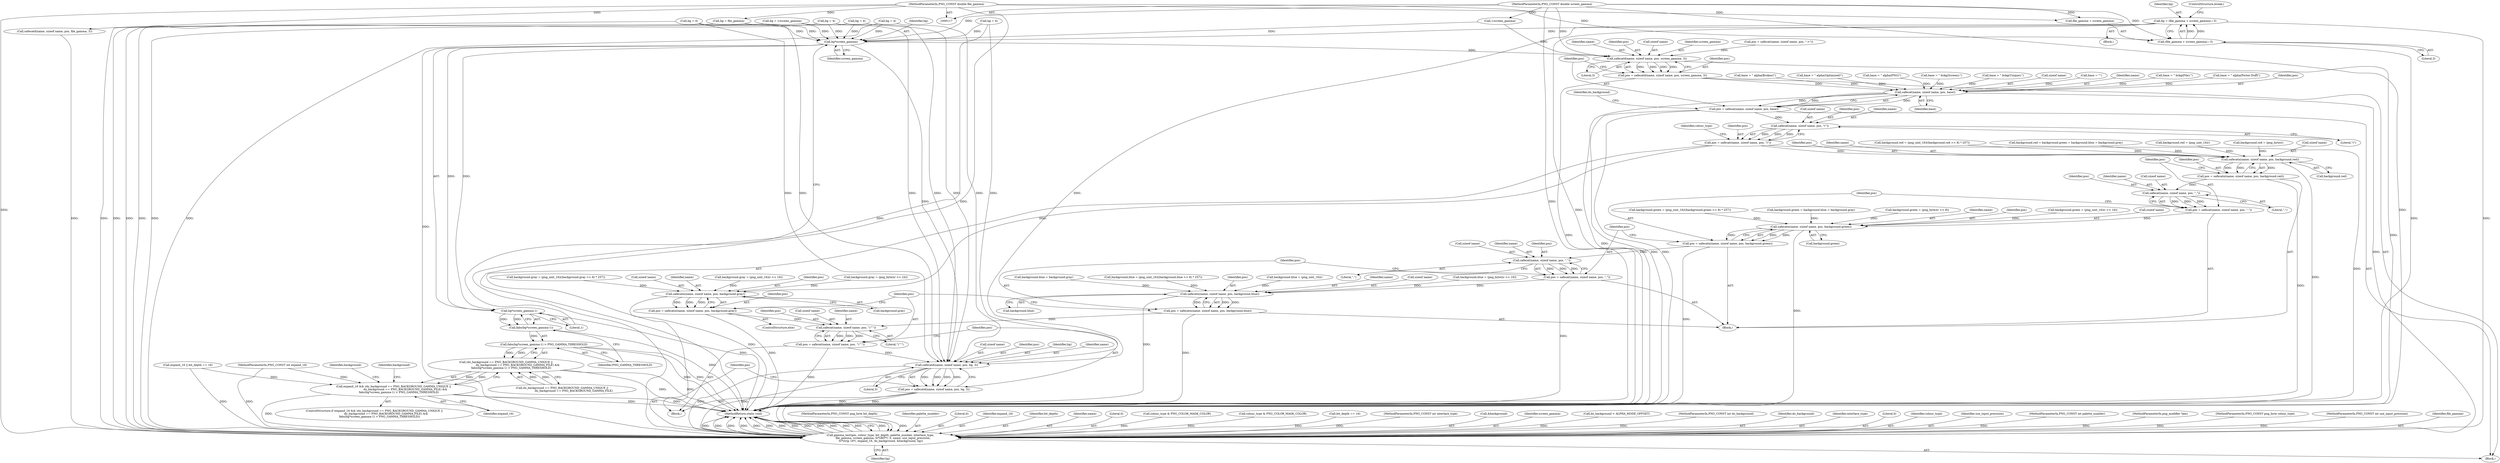 digraph "1_Android_9d4853418ab2f754c2b63e091c29c5529b8b86ca_44@integer" {
"1000170" [label="(Call,bg = (file_gamma + screen_gamma) / 3)"];
"1000172" [label="(Call,(file_gamma + screen_gamma) / 3)"];
"1000123" [label="(MethodParameterIn,PNG_CONST double file_gamma)"];
"1000124" [label="(MethodParameterIn,PNG_CONST double screen_gamma)"];
"1000270" [label="(Call,bg*screen_gamma)"];
"1000269" [label="(Call,bg*screen_gamma-1)"];
"1000268" [label="(Call,fabs(bg*screen_gamma-1))"];
"1000267" [label="(Call,fabs(bg*screen_gamma-1) > PNG_GAMMA_THRESHOLD)"];
"1000259" [label="(Call,(do_background == PNG_BACKGROUND_GAMMA_UNIQUE ||\n                           do_background == PNG_BACKGROUND_GAMMA_FILE) &&\n            fabs(bg*screen_gamma-1) > PNG_GAMMA_THRESHOLD)"];
"1000257" [label="(Call,expand_16 && (do_background == PNG_BACKGROUND_GAMMA_UNIQUE ||\n                           do_background == PNG_BACKGROUND_GAMMA_FILE) &&\n            fabs(bg*screen_gamma-1) > PNG_GAMMA_THRESHOLD)"];
"1000528" [label="(Call,gamma_test(pm, colour_type, bit_depth, palette_number, interlace_type,\n      file_gamma, screen_gamma, 0/*sBIT*/, 0, name, use_input_precision,\n 0/*strip 16*/, expand_16, do_background, &background, bg))"];
"1000421" [label="(Call,safecatd(name, sizeof name, pos, screen_gamma, 3))"];
"1000419" [label="(Call,pos = safecatd(name, sizeof name, pos, screen_gamma, 3))"];
"1000430" [label="(Call,safecat(name, sizeof name, pos, base))"];
"1000428" [label="(Call,pos = safecat(name, sizeof name, pos, base))"];
"1000443" [label="(Call,safecat(name, sizeof name, pos, \"(\"))"];
"1000441" [label="(Call,pos = safecat(name, sizeof name, pos, \"(\"))"];
"1000456" [label="(Call,safecatn(name, sizeof name, pos, background.red))"];
"1000454" [label="(Call,pos = safecatn(name, sizeof name, pos, background.red))"];
"1000466" [label="(Call,safecat(name, sizeof name, pos, \",\"))"];
"1000464" [label="(Call,pos = safecat(name, sizeof name, pos, \",\"))"];
"1000474" [label="(Call,safecatn(name, sizeof name, pos, background.green))"];
"1000472" [label="(Call,pos = safecatn(name, sizeof name, pos, background.green))"];
"1000484" [label="(Call,safecat(name, sizeof name, pos, \",\"))"];
"1000482" [label="(Call,pos = safecat(name, sizeof name, pos, \",\"))"];
"1000492" [label="(Call,safecatn(name, sizeof name, pos, background.blue))"];
"1000490" [label="(Call,pos = safecatn(name, sizeof name, pos, background.blue))"];
"1000513" [label="(Call,safecat(name, sizeof name, pos, \")^\"))"];
"1000511" [label="(Call,pos = safecat(name, sizeof name, pos, \")^\"))"];
"1000521" [label="(Call,safecatd(name, sizeof name, pos, bg, 3))"];
"1000519" [label="(Call,pos = safecatd(name, sizeof name, pos, bg, 3))"];
"1000503" [label="(Call,safecatn(name, sizeof name, pos, background.gray))"];
"1000501" [label="(Call,pos = safecatn(name, sizeof name, pos, background.gray))"];
"1000432" [label="(Call,sizeof name)"];
"1000120" [label="(MethodParameterIn,PNG_CONST png_byte bit_depth)"];
"1000422" [label="(Identifier,name)"];
"1000419" [label="(Call,pos = safecatd(name, sizeof name, pos, screen_gamma, 3))"];
"1000490" [label="(Call,pos = safecatn(name, sizeof name, pos, background.blue))"];
"1000171" [label="(Identifier,bg)"];
"1000141" [label="(Call,base = \"\")"];
"1000162" [label="(Call,bg = file_gamma)"];
"1000491" [label="(Identifier,pos)"];
"1000387" [label="(Call,background.blue = background.gray)"];
"1000518" [label="(Literal,\")^\")"];
"1000440" [label="(Block,)"];
"1000152" [label="(Call,bg = 1/screen_gamma)"];
"1000302" [label="(Call,background.blue = (png_uint_16)((background.blue >> 8) * 257))"];
"1000532" [label="(Identifier,palette_number)"];
"1000269" [label="(Call,bg*screen_gamma-1)"];
"1000479" [label="(Call,background.green)"];
"1000448" [label="(Literal,\"(\")"];
"1000537" [label="(Literal,0)"];
"1000541" [label="(Identifier,expand_16)"];
"1000139" [label="(Block,)"];
"1000431" [label="(Identifier,name)"];
"1000159" [label="(Call,base = \" bckg(File):\")"];
"1000272" [label="(Identifier,screen_gamma)"];
"1000528" [label="(Call,gamma_test(pm, colour_type, bit_depth, palette_number, interlace_type,\n      file_gamma, screen_gamma, 0/*sBIT*/, 0, name, use_input_precision,\n 0/*strip 16*/, expand_16, do_background, &background, bg))"];
"1000507" [label="(Identifier,pos)"];
"1000531" [label="(Identifier,bit_depth)"];
"1000461" [label="(Call,background.red)"];
"1000260" [label="(Call,do_background == PNG_BACKGROUND_GAMMA_UNIQUE ||\n                           do_background == PNG_BACKGROUND_GAMMA_FILE)"];
"1000523" [label="(Call,sizeof name)"];
"1000454" [label="(Call,pos = safecatn(name, sizeof name, pos, background.red))"];
"1000221" [label="(Call,background.red = (png_uint_16)r)"];
"1000187" [label="(Call,base = \" alpha(Porter-Duff)\")"];
"1000267" [label="(Call,fabs(bg*screen_gamma-1) > PNG_GAMMA_THRESHOLD)"];
"1000341" [label="(Call,background.green = (png_byte)(r >> 8))"];
"1000486" [label="(Call,sizeof name)"];
"1000517" [label="(Identifier,pos)"];
"1000545" [label="(Identifier,bg)"];
"1000434" [label="(Identifier,pos)"];
"1000538" [label="(Identifier,name)"];
"1000475" [label="(Identifier,name)"];
"1000471" [label="(Literal,\",\")"];
"1000527" [label="(Literal,3)"];
"1000154" [label="(Call,1/screen_gamma)"];
"1000172" [label="(Call,(file_gamma + screen_gamma) / 3)"];
"1000427" [label="(Literal,3)"];
"1000203" [label="(Call,base = \" alpha(Broken)\")"];
"1000274" [label="(Identifier,PNG_GAMMA_THRESHOLD)"];
"1000508" [label="(Call,background.gray)"];
"1000124" [label="(MethodParameterIn,PNG_CONST double screen_gamma)"];
"1000176" [label="(Literal,3)"];
"1000258" [label="(Identifier,expand_16)"];
"1000478" [label="(Identifier,pos)"];
"1000273" [label="(Literal,1)"];
"1000536" [label="(Literal,0)"];
"1000268" [label="(Call,fabs(bg*screen_gamma-1))"];
"1000375" [label="(Call,colour_type & PNG_COLOR_MASK_COLOR)"];
"1000198" [label="(Call,bg = 4)"];
"1000450" [label="(Call,colour_type & PNG_COLOR_MASK_COLOR)"];
"1000213" [label="(Call,bit_depth == 16)"];
"1000435" [label="(Identifier,base)"];
"1000122" [label="(MethodParameterIn,PNG_CONST int interlace_type)"];
"1000525" [label="(Identifier,pos)"];
"1000127" [label="(MethodParameterIn,PNG_CONST int expand_16)"];
"1000474" [label="(Call,safecatn(name, sizeof name, pos, background.green))"];
"1000543" [label="(Call,&background)"];
"1000513" [label="(Call,safecat(name, sizeof name, pos, \")^\"))"];
"1000529" [label="(Identifier,pm)"];
"1000270" [label="(Call,bg*screen_gamma)"];
"1000228" [label="(Call,background.green = (png_uint_16)(r >> 16))"];
"1000535" [label="(Identifier,screen_gamma)"];
"1000170" [label="(Call,bg = (file_gamma + screen_gamma) / 3)"];
"1000464" [label="(Call,pos = safecat(name, sizeof name, pos, \",\"))"];
"1000485" [label="(Identifier,name)"];
"1000521" [label="(Call,safecatd(name, sizeof name, pos, bg, 3))"];
"1000526" [label="(Identifier,bg)"];
"1000496" [label="(Identifier,pos)"];
"1000520" [label="(Identifier,pos)"];
"1000546" [label="(MethodReturn,static void)"];
"1000359" [label="(Call,background.gray = (png_byte)(r >> 24))"];
"1000522" [label="(Identifier,name)"];
"1000173" [label="(Call,file_gamma + screen_gamma)"];
"1000128" [label="(Block,)"];
"1000437" [label="(Call,do_background < ALPHA_MODE_OFFSET)"];
"1000473" [label="(Identifier,pos)"];
"1000511" [label="(Call,pos = safecat(name, sizeof name, pos, \")^\"))"];
"1000470" [label="(Identifier,pos)"];
"1000428" [label="(Call,pos = safecat(name, sizeof name, pos, base))"];
"1000259" [label="(Call,(do_background == PNG_BACKGROUND_GAMMA_UNIQUE ||\n                           do_background == PNG_BACKGROUND_GAMMA_FILE) &&\n            fabs(bg*screen_gamma-1) > PNG_GAMMA_THRESHOLD)"];
"1000315" [label="(Call,background.gray = (png_uint_16)((background.gray >> 8) * 257))"];
"1000240" [label="(Call,background.blue = (png_uint_16)r)"];
"1000505" [label="(Call,sizeof name)"];
"1000515" [label="(Call,sizeof name)"];
"1000502" [label="(Identifier,pos)"];
"1000425" [label="(Identifier,pos)"];
"1000514" [label="(Identifier,name)"];
"1000423" [label="(Call,sizeof name)"];
"1000334" [label="(Call,background.red = (png_byte)r)"];
"1000144" [label="(Call,bg = 4)"];
"1000447" [label="(Identifier,pos)"];
"1000489" [label="(Literal,\",\")"];
"1000488" [label="(Identifier,pos)"];
"1000472" [label="(Call,pos = safecatn(name, sizeof name, pos, background.green))"];
"1000476" [label="(Call,sizeof name)"];
"1000458" [label="(Call,sizeof name)"];
"1000421" [label="(Call,safecatd(name, sizeof name, pos, screen_gamma, 3))"];
"1000289" [label="(Call,background.green = (png_uint_16)((background.green >> 8) * 257))"];
"1000460" [label="(Identifier,pos)"];
"1000126" [label="(MethodParameterIn,PNG_CONST int do_background)"];
"1000482" [label="(Call,pos = safecat(name, sizeof name, pos, \",\"))"];
"1000430" [label="(Call,safecat(name, sizeof name, pos, base))"];
"1000504" [label="(Identifier,name)"];
"1000466" [label="(Call,safecat(name, sizeof name, pos, \",\"))"];
"1000443" [label="(Call,safecat(name, sizeof name, pos, \"(\"))"];
"1000451" [label="(Identifier,colour_type)"];
"1000370" [label="(Identifier,background)"];
"1000383" [label="(Call,background.green = background.blue = background.gray)"];
"1000542" [label="(Identifier,do_background)"];
"1000177" [label="(ControlStructure,break;)"];
"1000492" [label="(Call,safecatn(name, sizeof name, pos, background.blue))"];
"1000195" [label="(Call,base = \" alpha(Optimized)\")"];
"1000438" [label="(Identifier,do_background)"];
"1000512" [label="(Identifier,pos)"];
"1000182" [label="(Call,bg = 4)"];
"1000257" [label="(Call,expand_16 && (do_background == PNG_BACKGROUND_GAMMA_UNIQUE ||\n                           do_background == PNG_BACKGROUND_GAMMA_FILE) &&\n            fabs(bg*screen_gamma-1) > PNG_GAMMA_THRESHOLD)"];
"1000533" [label="(Identifier,interlace_type)"];
"1000453" [label="(Block,)"];
"1000493" [label="(Identifier,name)"];
"1000429" [label="(Identifier,pos)"];
"1000444" [label="(Identifier,name)"];
"1000497" [label="(Call,background.blue)"];
"1000457" [label="(Identifier,name)"];
"1000278" [label="(Identifier,background)"];
"1000123" [label="(MethodParameterIn,PNG_CONST double file_gamma)"];
"1000540" [label="(Literal,0)"];
"1000179" [label="(Call,base = \" alpha(PNG)\")"];
"1000256" [label="(ControlStructure,if (expand_16 && (do_background == PNG_BACKGROUND_GAMMA_UNIQUE ||\n                           do_background == PNG_BACKGROUND_GAMMA_FILE) &&\n            fabs(bg*screen_gamma-1) > PNG_GAMMA_THRESHOLD))"];
"1000271" [label="(Identifier,bg)"];
"1000445" [label="(Call,sizeof name)"];
"1000455" [label="(Identifier,pos)"];
"1000206" [label="(Call,bg = 4)"];
"1000530" [label="(Identifier,colour_type)"];
"1000456" [label="(Call,safecatn(name, sizeof name, pos, background.red))"];
"1000539" [label="(Identifier,use_input_precision)"];
"1000465" [label="(Identifier,pos)"];
"1000404" [label="(Call,safecatd(name, sizeof name, pos, file_gamma, 3))"];
"1000149" [label="(Call,base = \" bckg(Screen):\")"];
"1000121" [label="(MethodParameterIn,PNG_CONST int palette_number)"];
"1000211" [label="(Call,expand_16 || bit_depth == 16)"];
"1000467" [label="(Identifier,name)"];
"1000167" [label="(Call,base = \" bckg(Unique):\")"];
"1000494" [label="(Call,sizeof name)"];
"1000483" [label="(Identifier,pos)"];
"1000500" [label="(ControlStructure,else)"];
"1000519" [label="(Call,pos = safecatd(name, sizeof name, pos, bg, 3))"];
"1000442" [label="(Identifier,pos)"];
"1000276" [label="(Call,background.red = (png_uint_16)((background.red >> 8) * 257))"];
"1000118" [label="(MethodParameterIn,png_modifier *pm)"];
"1000119" [label="(MethodParameterIn,PNG_CONST png_byte colour_type)"];
"1000125" [label="(MethodParameterIn,PNG_CONST int use_input_precision)"];
"1000441" [label="(Call,pos = safecat(name, sizeof name, pos, \"(\"))"];
"1000190" [label="(Call,bg = 4)"];
"1000534" [label="(Identifier,file_gamma)"];
"1000350" [label="(Call,background.blue = (png_byte)(r >> 16))"];
"1000503" [label="(Call,safecatn(name, sizeof name, pos, background.gray))"];
"1000379" [label="(Call,background.red = background.green = background.blue = background.gray)"];
"1000484" [label="(Call,safecat(name, sizeof name, pos, \",\"))"];
"1000247" [label="(Call,background.gray = (png_uint_16)(r >> 16))"];
"1000468" [label="(Call,sizeof name)"];
"1000426" [label="(Identifier,screen_gamma)"];
"1000501" [label="(Call,pos = safecatn(name, sizeof name, pos, background.gray))"];
"1000420" [label="(Identifier,pos)"];
"1000411" [label="(Call,pos = safecat(name, sizeof name, pos, \"->\"))"];
"1000170" -> "1000139"  [label="AST: "];
"1000170" -> "1000172"  [label="CFG: "];
"1000171" -> "1000170"  [label="AST: "];
"1000172" -> "1000170"  [label="AST: "];
"1000177" -> "1000170"  [label="CFG: "];
"1000170" -> "1000546"  [label="DDG: "];
"1000172" -> "1000170"  [label="DDG: "];
"1000172" -> "1000170"  [label="DDG: "];
"1000170" -> "1000270"  [label="DDG: "];
"1000170" -> "1000521"  [label="DDG: "];
"1000170" -> "1000528"  [label="DDG: "];
"1000172" -> "1000176"  [label="CFG: "];
"1000173" -> "1000172"  [label="AST: "];
"1000176" -> "1000172"  [label="AST: "];
"1000172" -> "1000546"  [label="DDG: "];
"1000123" -> "1000172"  [label="DDG: "];
"1000124" -> "1000172"  [label="DDG: "];
"1000123" -> "1000117"  [label="AST: "];
"1000123" -> "1000546"  [label="DDG: "];
"1000123" -> "1000162"  [label="DDG: "];
"1000123" -> "1000173"  [label="DDG: "];
"1000123" -> "1000404"  [label="DDG: "];
"1000123" -> "1000528"  [label="DDG: "];
"1000124" -> "1000117"  [label="AST: "];
"1000124" -> "1000546"  [label="DDG: "];
"1000124" -> "1000154"  [label="DDG: "];
"1000124" -> "1000173"  [label="DDG: "];
"1000124" -> "1000270"  [label="DDG: "];
"1000124" -> "1000421"  [label="DDG: "];
"1000124" -> "1000528"  [label="DDG: "];
"1000270" -> "1000269"  [label="AST: "];
"1000270" -> "1000272"  [label="CFG: "];
"1000271" -> "1000270"  [label="AST: "];
"1000272" -> "1000270"  [label="AST: "];
"1000273" -> "1000270"  [label="CFG: "];
"1000270" -> "1000269"  [label="DDG: "];
"1000270" -> "1000269"  [label="DDG: "];
"1000190" -> "1000270"  [label="DDG: "];
"1000198" -> "1000270"  [label="DDG: "];
"1000162" -> "1000270"  [label="DDG: "];
"1000182" -> "1000270"  [label="DDG: "];
"1000206" -> "1000270"  [label="DDG: "];
"1000152" -> "1000270"  [label="DDG: "];
"1000144" -> "1000270"  [label="DDG: "];
"1000154" -> "1000270"  [label="DDG: "];
"1000270" -> "1000421"  [label="DDG: "];
"1000270" -> "1000521"  [label="DDG: "];
"1000270" -> "1000528"  [label="DDG: "];
"1000269" -> "1000268"  [label="AST: "];
"1000269" -> "1000273"  [label="CFG: "];
"1000273" -> "1000269"  [label="AST: "];
"1000268" -> "1000269"  [label="CFG: "];
"1000269" -> "1000546"  [label="DDG: "];
"1000269" -> "1000268"  [label="DDG: "];
"1000269" -> "1000268"  [label="DDG: "];
"1000268" -> "1000267"  [label="AST: "];
"1000274" -> "1000268"  [label="CFG: "];
"1000268" -> "1000546"  [label="DDG: "];
"1000268" -> "1000267"  [label="DDG: "];
"1000267" -> "1000259"  [label="AST: "];
"1000267" -> "1000274"  [label="CFG: "];
"1000274" -> "1000267"  [label="AST: "];
"1000259" -> "1000267"  [label="CFG: "];
"1000267" -> "1000546"  [label="DDG: "];
"1000267" -> "1000546"  [label="DDG: "];
"1000267" -> "1000259"  [label="DDG: "];
"1000267" -> "1000259"  [label="DDG: "];
"1000259" -> "1000257"  [label="AST: "];
"1000259" -> "1000260"  [label="CFG: "];
"1000260" -> "1000259"  [label="AST: "];
"1000257" -> "1000259"  [label="CFG: "];
"1000259" -> "1000546"  [label="DDG: "];
"1000259" -> "1000546"  [label="DDG: "];
"1000259" -> "1000257"  [label="DDG: "];
"1000259" -> "1000257"  [label="DDG: "];
"1000260" -> "1000259"  [label="DDG: "];
"1000260" -> "1000259"  [label="DDG: "];
"1000257" -> "1000256"  [label="AST: "];
"1000257" -> "1000258"  [label="CFG: "];
"1000258" -> "1000257"  [label="AST: "];
"1000278" -> "1000257"  [label="CFG: "];
"1000370" -> "1000257"  [label="CFG: "];
"1000257" -> "1000546"  [label="DDG: "];
"1000257" -> "1000546"  [label="DDG: "];
"1000211" -> "1000257"  [label="DDG: "];
"1000127" -> "1000257"  [label="DDG: "];
"1000257" -> "1000528"  [label="DDG: "];
"1000528" -> "1000128"  [label="AST: "];
"1000528" -> "1000545"  [label="CFG: "];
"1000529" -> "1000528"  [label="AST: "];
"1000530" -> "1000528"  [label="AST: "];
"1000531" -> "1000528"  [label="AST: "];
"1000532" -> "1000528"  [label="AST: "];
"1000533" -> "1000528"  [label="AST: "];
"1000534" -> "1000528"  [label="AST: "];
"1000535" -> "1000528"  [label="AST: "];
"1000536" -> "1000528"  [label="AST: "];
"1000537" -> "1000528"  [label="AST: "];
"1000538" -> "1000528"  [label="AST: "];
"1000539" -> "1000528"  [label="AST: "];
"1000540" -> "1000528"  [label="AST: "];
"1000541" -> "1000528"  [label="AST: "];
"1000542" -> "1000528"  [label="AST: "];
"1000543" -> "1000528"  [label="AST: "];
"1000545" -> "1000528"  [label="AST: "];
"1000546" -> "1000528"  [label="CFG: "];
"1000528" -> "1000546"  [label="DDG: "];
"1000528" -> "1000546"  [label="DDG: "];
"1000528" -> "1000546"  [label="DDG: "];
"1000528" -> "1000546"  [label="DDG: "];
"1000528" -> "1000546"  [label="DDG: "];
"1000528" -> "1000546"  [label="DDG: "];
"1000528" -> "1000546"  [label="DDG: "];
"1000528" -> "1000546"  [label="DDG: "];
"1000528" -> "1000546"  [label="DDG: "];
"1000528" -> "1000546"  [label="DDG: "];
"1000528" -> "1000546"  [label="DDG: "];
"1000528" -> "1000546"  [label="DDG: "];
"1000528" -> "1000546"  [label="DDG: "];
"1000528" -> "1000546"  [label="DDG: "];
"1000118" -> "1000528"  [label="DDG: "];
"1000375" -> "1000528"  [label="DDG: "];
"1000450" -> "1000528"  [label="DDG: "];
"1000119" -> "1000528"  [label="DDG: "];
"1000213" -> "1000528"  [label="DDG: "];
"1000120" -> "1000528"  [label="DDG: "];
"1000121" -> "1000528"  [label="DDG: "];
"1000122" -> "1000528"  [label="DDG: "];
"1000404" -> "1000528"  [label="DDG: "];
"1000421" -> "1000528"  [label="DDG: "];
"1000521" -> "1000528"  [label="DDG: "];
"1000521" -> "1000528"  [label="DDG: "];
"1000430" -> "1000528"  [label="DDG: "];
"1000125" -> "1000528"  [label="DDG: "];
"1000211" -> "1000528"  [label="DDG: "];
"1000127" -> "1000528"  [label="DDG: "];
"1000437" -> "1000528"  [label="DDG: "];
"1000126" -> "1000528"  [label="DDG: "];
"1000190" -> "1000528"  [label="DDG: "];
"1000198" -> "1000528"  [label="DDG: "];
"1000162" -> "1000528"  [label="DDG: "];
"1000206" -> "1000528"  [label="DDG: "];
"1000152" -> "1000528"  [label="DDG: "];
"1000144" -> "1000528"  [label="DDG: "];
"1000182" -> "1000528"  [label="DDG: "];
"1000421" -> "1000419"  [label="AST: "];
"1000421" -> "1000427"  [label="CFG: "];
"1000422" -> "1000421"  [label="AST: "];
"1000423" -> "1000421"  [label="AST: "];
"1000425" -> "1000421"  [label="AST: "];
"1000426" -> "1000421"  [label="AST: "];
"1000427" -> "1000421"  [label="AST: "];
"1000419" -> "1000421"  [label="CFG: "];
"1000421" -> "1000419"  [label="DDG: "];
"1000421" -> "1000419"  [label="DDG: "];
"1000421" -> "1000419"  [label="DDG: "];
"1000421" -> "1000419"  [label="DDG: "];
"1000411" -> "1000421"  [label="DDG: "];
"1000154" -> "1000421"  [label="DDG: "];
"1000419" -> "1000128"  [label="AST: "];
"1000420" -> "1000419"  [label="AST: "];
"1000429" -> "1000419"  [label="CFG: "];
"1000419" -> "1000546"  [label="DDG: "];
"1000419" -> "1000430"  [label="DDG: "];
"1000430" -> "1000428"  [label="AST: "];
"1000430" -> "1000435"  [label="CFG: "];
"1000431" -> "1000430"  [label="AST: "];
"1000432" -> "1000430"  [label="AST: "];
"1000434" -> "1000430"  [label="AST: "];
"1000435" -> "1000430"  [label="AST: "];
"1000428" -> "1000430"  [label="CFG: "];
"1000430" -> "1000546"  [label="DDG: "];
"1000430" -> "1000428"  [label="DDG: "];
"1000430" -> "1000428"  [label="DDG: "];
"1000430" -> "1000428"  [label="DDG: "];
"1000187" -> "1000430"  [label="DDG: "];
"1000167" -> "1000430"  [label="DDG: "];
"1000141" -> "1000430"  [label="DDG: "];
"1000159" -> "1000430"  [label="DDG: "];
"1000179" -> "1000430"  [label="DDG: "];
"1000149" -> "1000430"  [label="DDG: "];
"1000195" -> "1000430"  [label="DDG: "];
"1000203" -> "1000430"  [label="DDG: "];
"1000428" -> "1000128"  [label="AST: "];
"1000429" -> "1000428"  [label="AST: "];
"1000438" -> "1000428"  [label="CFG: "];
"1000428" -> "1000546"  [label="DDG: "];
"1000428" -> "1000546"  [label="DDG: "];
"1000428" -> "1000443"  [label="DDG: "];
"1000443" -> "1000441"  [label="AST: "];
"1000443" -> "1000448"  [label="CFG: "];
"1000444" -> "1000443"  [label="AST: "];
"1000445" -> "1000443"  [label="AST: "];
"1000447" -> "1000443"  [label="AST: "];
"1000448" -> "1000443"  [label="AST: "];
"1000441" -> "1000443"  [label="CFG: "];
"1000443" -> "1000441"  [label="DDG: "];
"1000443" -> "1000441"  [label="DDG: "];
"1000443" -> "1000441"  [label="DDG: "];
"1000441" -> "1000440"  [label="AST: "];
"1000442" -> "1000441"  [label="AST: "];
"1000451" -> "1000441"  [label="CFG: "];
"1000441" -> "1000546"  [label="DDG: "];
"1000441" -> "1000456"  [label="DDG: "];
"1000441" -> "1000503"  [label="DDG: "];
"1000456" -> "1000454"  [label="AST: "];
"1000456" -> "1000461"  [label="CFG: "];
"1000457" -> "1000456"  [label="AST: "];
"1000458" -> "1000456"  [label="AST: "];
"1000460" -> "1000456"  [label="AST: "];
"1000461" -> "1000456"  [label="AST: "];
"1000454" -> "1000456"  [label="CFG: "];
"1000456" -> "1000546"  [label="DDG: "];
"1000456" -> "1000454"  [label="DDG: "];
"1000456" -> "1000454"  [label="DDG: "];
"1000456" -> "1000454"  [label="DDG: "];
"1000379" -> "1000456"  [label="DDG: "];
"1000221" -> "1000456"  [label="DDG: "];
"1000276" -> "1000456"  [label="DDG: "];
"1000334" -> "1000456"  [label="DDG: "];
"1000454" -> "1000453"  [label="AST: "];
"1000455" -> "1000454"  [label="AST: "];
"1000465" -> "1000454"  [label="CFG: "];
"1000454" -> "1000546"  [label="DDG: "];
"1000454" -> "1000466"  [label="DDG: "];
"1000466" -> "1000464"  [label="AST: "];
"1000466" -> "1000471"  [label="CFG: "];
"1000467" -> "1000466"  [label="AST: "];
"1000468" -> "1000466"  [label="AST: "];
"1000470" -> "1000466"  [label="AST: "];
"1000471" -> "1000466"  [label="AST: "];
"1000464" -> "1000466"  [label="CFG: "];
"1000466" -> "1000464"  [label="DDG: "];
"1000466" -> "1000464"  [label="DDG: "];
"1000466" -> "1000464"  [label="DDG: "];
"1000464" -> "1000453"  [label="AST: "];
"1000465" -> "1000464"  [label="AST: "];
"1000473" -> "1000464"  [label="CFG: "];
"1000464" -> "1000474"  [label="DDG: "];
"1000474" -> "1000472"  [label="AST: "];
"1000474" -> "1000479"  [label="CFG: "];
"1000475" -> "1000474"  [label="AST: "];
"1000476" -> "1000474"  [label="AST: "];
"1000478" -> "1000474"  [label="AST: "];
"1000479" -> "1000474"  [label="AST: "];
"1000472" -> "1000474"  [label="CFG: "];
"1000474" -> "1000546"  [label="DDG: "];
"1000474" -> "1000472"  [label="DDG: "];
"1000474" -> "1000472"  [label="DDG: "];
"1000474" -> "1000472"  [label="DDG: "];
"1000228" -> "1000474"  [label="DDG: "];
"1000341" -> "1000474"  [label="DDG: "];
"1000289" -> "1000474"  [label="DDG: "];
"1000383" -> "1000474"  [label="DDG: "];
"1000472" -> "1000453"  [label="AST: "];
"1000473" -> "1000472"  [label="AST: "];
"1000483" -> "1000472"  [label="CFG: "];
"1000472" -> "1000546"  [label="DDG: "];
"1000472" -> "1000484"  [label="DDG: "];
"1000484" -> "1000482"  [label="AST: "];
"1000484" -> "1000489"  [label="CFG: "];
"1000485" -> "1000484"  [label="AST: "];
"1000486" -> "1000484"  [label="AST: "];
"1000488" -> "1000484"  [label="AST: "];
"1000489" -> "1000484"  [label="AST: "];
"1000482" -> "1000484"  [label="CFG: "];
"1000484" -> "1000482"  [label="DDG: "];
"1000484" -> "1000482"  [label="DDG: "];
"1000484" -> "1000482"  [label="DDG: "];
"1000482" -> "1000453"  [label="AST: "];
"1000483" -> "1000482"  [label="AST: "];
"1000491" -> "1000482"  [label="CFG: "];
"1000482" -> "1000546"  [label="DDG: "];
"1000482" -> "1000492"  [label="DDG: "];
"1000492" -> "1000490"  [label="AST: "];
"1000492" -> "1000497"  [label="CFG: "];
"1000493" -> "1000492"  [label="AST: "];
"1000494" -> "1000492"  [label="AST: "];
"1000496" -> "1000492"  [label="AST: "];
"1000497" -> "1000492"  [label="AST: "];
"1000490" -> "1000492"  [label="CFG: "];
"1000492" -> "1000546"  [label="DDG: "];
"1000492" -> "1000490"  [label="DDG: "];
"1000492" -> "1000490"  [label="DDG: "];
"1000492" -> "1000490"  [label="DDG: "];
"1000350" -> "1000492"  [label="DDG: "];
"1000302" -> "1000492"  [label="DDG: "];
"1000387" -> "1000492"  [label="DDG: "];
"1000240" -> "1000492"  [label="DDG: "];
"1000490" -> "1000453"  [label="AST: "];
"1000491" -> "1000490"  [label="AST: "];
"1000512" -> "1000490"  [label="CFG: "];
"1000490" -> "1000546"  [label="DDG: "];
"1000490" -> "1000513"  [label="DDG: "];
"1000513" -> "1000511"  [label="AST: "];
"1000513" -> "1000518"  [label="CFG: "];
"1000514" -> "1000513"  [label="AST: "];
"1000515" -> "1000513"  [label="AST: "];
"1000517" -> "1000513"  [label="AST: "];
"1000518" -> "1000513"  [label="AST: "];
"1000511" -> "1000513"  [label="CFG: "];
"1000513" -> "1000511"  [label="DDG: "];
"1000513" -> "1000511"  [label="DDG: "];
"1000513" -> "1000511"  [label="DDG: "];
"1000501" -> "1000513"  [label="DDG: "];
"1000511" -> "1000440"  [label="AST: "];
"1000512" -> "1000511"  [label="AST: "];
"1000520" -> "1000511"  [label="CFG: "];
"1000511" -> "1000546"  [label="DDG: "];
"1000511" -> "1000521"  [label="DDG: "];
"1000521" -> "1000519"  [label="AST: "];
"1000521" -> "1000527"  [label="CFG: "];
"1000522" -> "1000521"  [label="AST: "];
"1000523" -> "1000521"  [label="AST: "];
"1000525" -> "1000521"  [label="AST: "];
"1000526" -> "1000521"  [label="AST: "];
"1000527" -> "1000521"  [label="AST: "];
"1000519" -> "1000521"  [label="CFG: "];
"1000521" -> "1000519"  [label="DDG: "];
"1000521" -> "1000519"  [label="DDG: "];
"1000521" -> "1000519"  [label="DDG: "];
"1000521" -> "1000519"  [label="DDG: "];
"1000190" -> "1000521"  [label="DDG: "];
"1000198" -> "1000521"  [label="DDG: "];
"1000162" -> "1000521"  [label="DDG: "];
"1000206" -> "1000521"  [label="DDG: "];
"1000152" -> "1000521"  [label="DDG: "];
"1000144" -> "1000521"  [label="DDG: "];
"1000182" -> "1000521"  [label="DDG: "];
"1000519" -> "1000440"  [label="AST: "];
"1000520" -> "1000519"  [label="AST: "];
"1000529" -> "1000519"  [label="CFG: "];
"1000519" -> "1000546"  [label="DDG: "];
"1000519" -> "1000546"  [label="DDG: "];
"1000503" -> "1000501"  [label="AST: "];
"1000503" -> "1000508"  [label="CFG: "];
"1000504" -> "1000503"  [label="AST: "];
"1000505" -> "1000503"  [label="AST: "];
"1000507" -> "1000503"  [label="AST: "];
"1000508" -> "1000503"  [label="AST: "];
"1000501" -> "1000503"  [label="CFG: "];
"1000503" -> "1000546"  [label="DDG: "];
"1000503" -> "1000501"  [label="DDG: "];
"1000503" -> "1000501"  [label="DDG: "];
"1000503" -> "1000501"  [label="DDG: "];
"1000247" -> "1000503"  [label="DDG: "];
"1000315" -> "1000503"  [label="DDG: "];
"1000359" -> "1000503"  [label="DDG: "];
"1000501" -> "1000500"  [label="AST: "];
"1000502" -> "1000501"  [label="AST: "];
"1000512" -> "1000501"  [label="CFG: "];
"1000501" -> "1000546"  [label="DDG: "];
}

